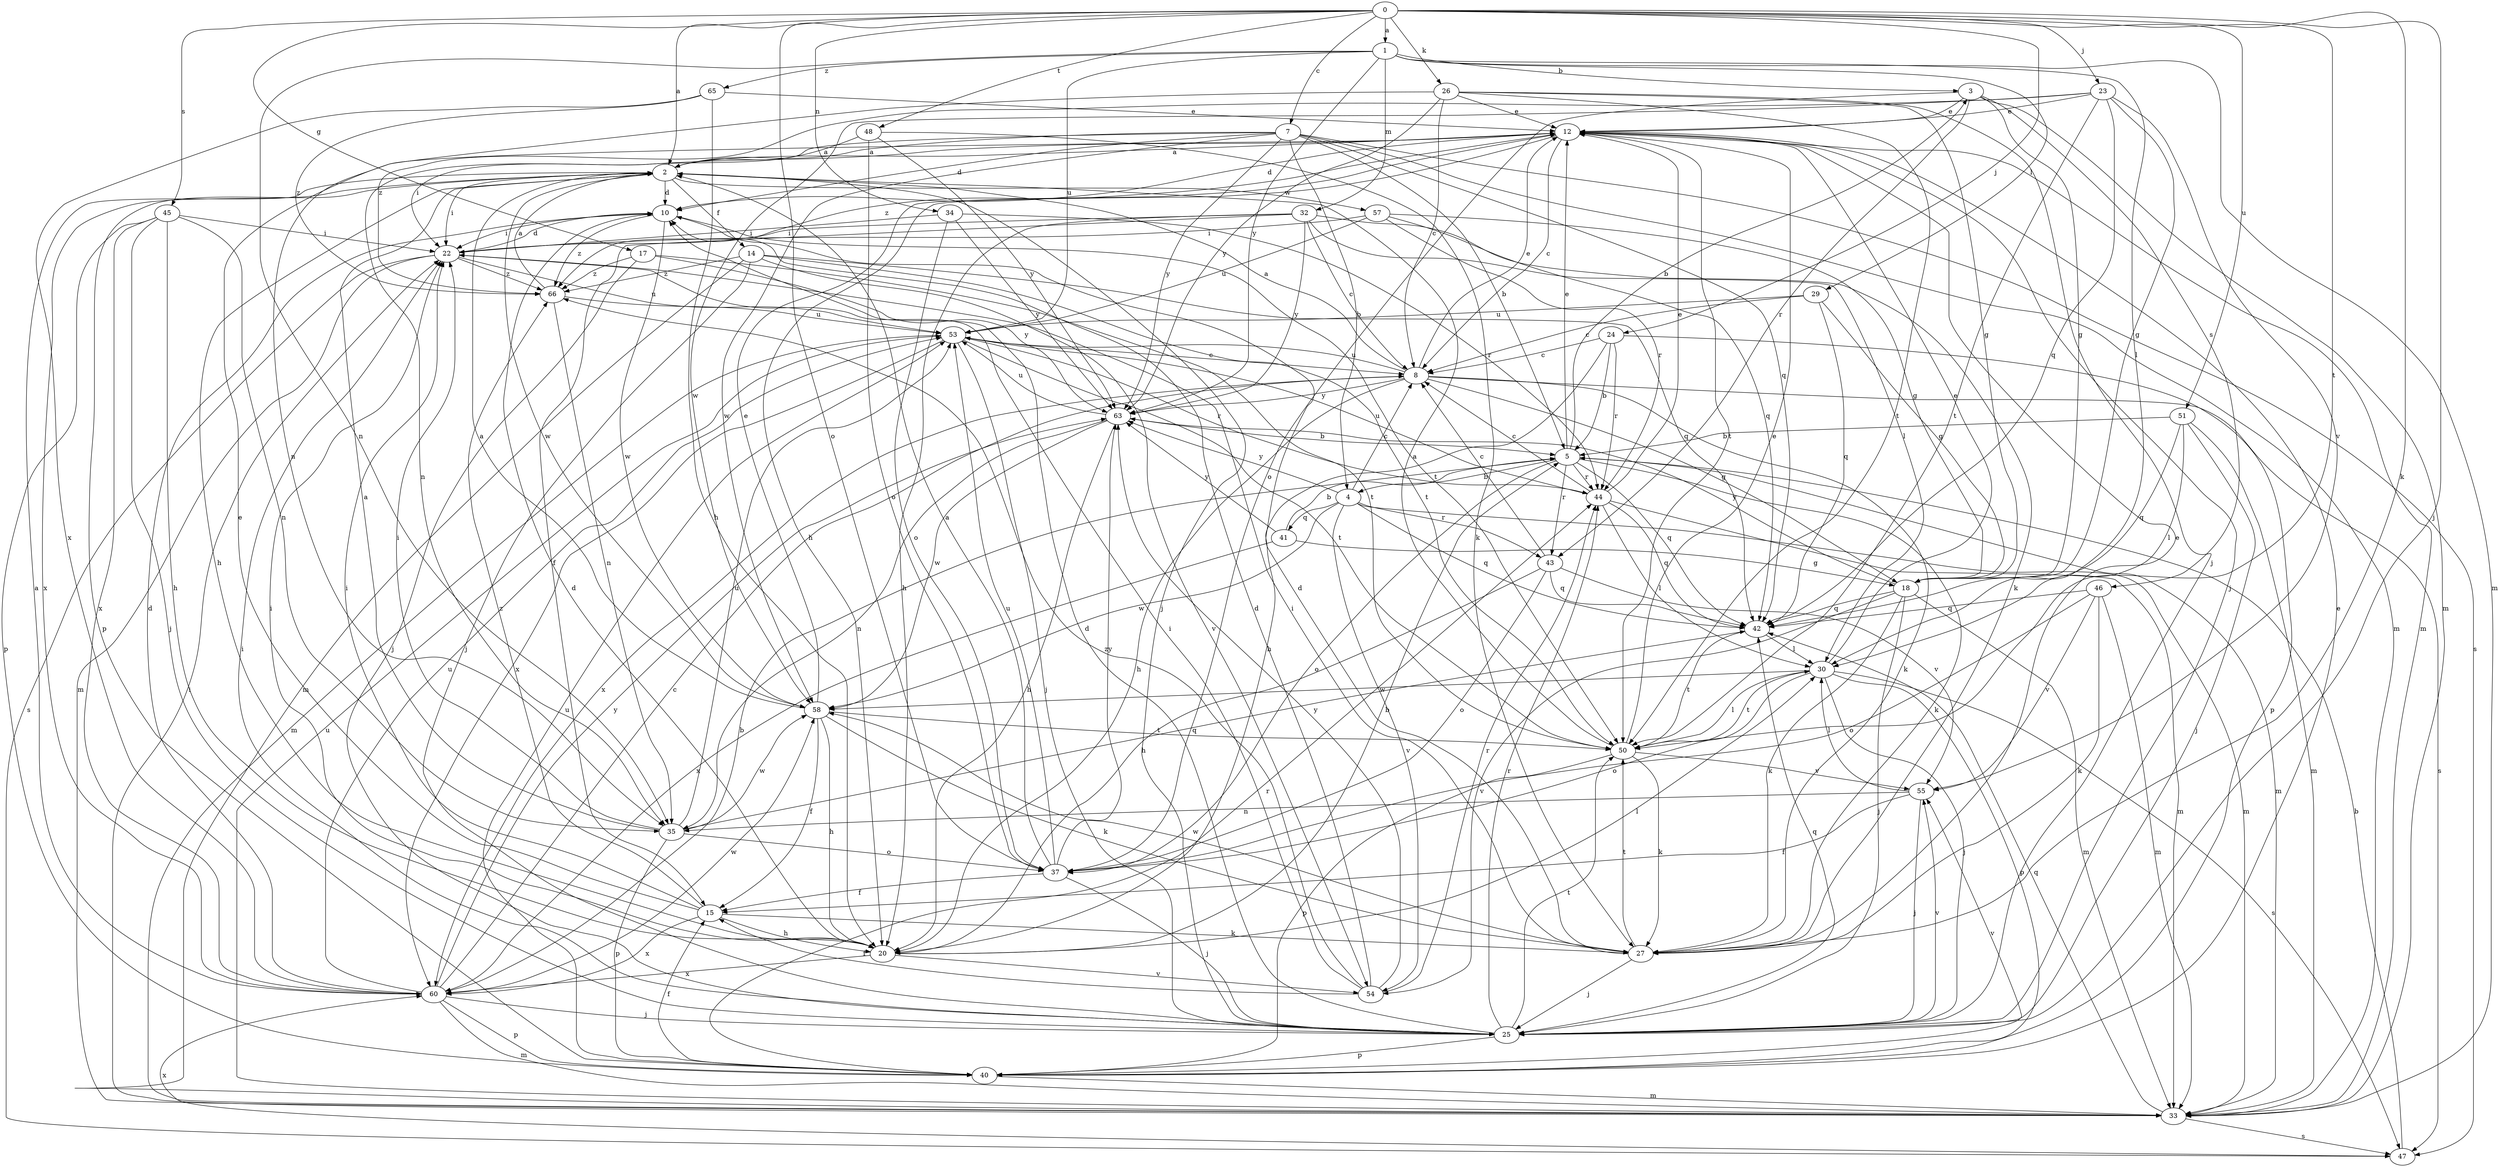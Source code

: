strict digraph  {
0;
1;
2;
3;
4;
5;
7;
8;
10;
12;
14;
15;
17;
18;
20;
22;
23;
24;
25;
26;
27;
29;
30;
32;
33;
34;
35;
37;
40;
41;
42;
43;
44;
45;
46;
47;
48;
50;
51;
53;
54;
55;
57;
58;
60;
63;
65;
66;
0 -> 1  [label=a];
0 -> 2  [label=a];
0 -> 7  [label=c];
0 -> 17  [label=g];
0 -> 23  [label=j];
0 -> 24  [label=j];
0 -> 25  [label=j];
0 -> 26  [label=k];
0 -> 27  [label=k];
0 -> 34  [label=n];
0 -> 37  [label=o];
0 -> 45  [label=s];
0 -> 48  [label=t];
0 -> 50  [label=t];
0 -> 51  [label=u];
1 -> 3  [label=b];
1 -> 29  [label=l];
1 -> 30  [label=l];
1 -> 32  [label=m];
1 -> 33  [label=m];
1 -> 35  [label=n];
1 -> 53  [label=u];
1 -> 63  [label=y];
1 -> 65  [label=z];
2 -> 10  [label=d];
2 -> 14  [label=f];
2 -> 20  [label=h];
2 -> 22  [label=i];
2 -> 25  [label=j];
2 -> 40  [label=p];
2 -> 57  [label=w];
2 -> 58  [label=w];
2 -> 60  [label=x];
3 -> 12  [label=e];
3 -> 18  [label=g];
3 -> 33  [label=m];
3 -> 37  [label=o];
3 -> 43  [label=r];
3 -> 46  [label=s];
4 -> 8  [label=c];
4 -> 33  [label=m];
4 -> 41  [label=q];
4 -> 42  [label=q];
4 -> 43  [label=r];
4 -> 54  [label=v];
4 -> 58  [label=w];
4 -> 63  [label=y];
5 -> 3  [label=b];
5 -> 4  [label=b];
5 -> 12  [label=e];
5 -> 27  [label=k];
5 -> 33  [label=m];
5 -> 37  [label=o];
5 -> 42  [label=q];
5 -> 43  [label=r];
5 -> 44  [label=r];
7 -> 2  [label=a];
7 -> 4  [label=b];
7 -> 5  [label=b];
7 -> 10  [label=d];
7 -> 22  [label=i];
7 -> 33  [label=m];
7 -> 42  [label=q];
7 -> 47  [label=s];
7 -> 58  [label=w];
7 -> 63  [label=y];
8 -> 2  [label=a];
8 -> 12  [label=e];
8 -> 18  [label=g];
8 -> 20  [label=h];
8 -> 27  [label=k];
8 -> 47  [label=s];
8 -> 53  [label=u];
8 -> 60  [label=x];
8 -> 63  [label=y];
10 -> 22  [label=i];
10 -> 50  [label=t];
10 -> 58  [label=w];
10 -> 66  [label=z];
12 -> 2  [label=a];
12 -> 8  [label=c];
12 -> 10  [label=d];
12 -> 20  [label=h];
12 -> 25  [label=j];
12 -> 33  [label=m];
12 -> 35  [label=n];
12 -> 50  [label=t];
12 -> 66  [label=z];
14 -> 25  [label=j];
14 -> 33  [label=m];
14 -> 42  [label=q];
14 -> 50  [label=t];
14 -> 54  [label=v];
14 -> 66  [label=z];
15 -> 12  [label=e];
15 -> 20  [label=h];
15 -> 22  [label=i];
15 -> 27  [label=k];
15 -> 60  [label=x];
15 -> 66  [label=z];
17 -> 25  [label=j];
17 -> 50  [label=t];
17 -> 63  [label=y];
17 -> 66  [label=z];
18 -> 25  [label=j];
18 -> 27  [label=k];
18 -> 33  [label=m];
18 -> 42  [label=q];
18 -> 54  [label=v];
18 -> 63  [label=y];
20 -> 5  [label=b];
20 -> 10  [label=d];
20 -> 22  [label=i];
20 -> 30  [label=l];
20 -> 54  [label=v];
20 -> 60  [label=x];
22 -> 10  [label=d];
22 -> 33  [label=m];
22 -> 47  [label=s];
22 -> 53  [label=u];
22 -> 66  [label=z];
23 -> 12  [label=e];
23 -> 18  [label=g];
23 -> 42  [label=q];
23 -> 50  [label=t];
23 -> 55  [label=v];
23 -> 58  [label=w];
23 -> 66  [label=z];
24 -> 5  [label=b];
24 -> 8  [label=c];
24 -> 20  [label=h];
24 -> 40  [label=p];
24 -> 44  [label=r];
25 -> 10  [label=d];
25 -> 22  [label=i];
25 -> 40  [label=p];
25 -> 42  [label=q];
25 -> 44  [label=r];
25 -> 50  [label=t];
25 -> 55  [label=v];
26 -> 8  [label=c];
26 -> 12  [label=e];
26 -> 18  [label=g];
26 -> 25  [label=j];
26 -> 35  [label=n];
26 -> 50  [label=t];
26 -> 63  [label=y];
27 -> 10  [label=d];
27 -> 12  [label=e];
27 -> 22  [label=i];
27 -> 25  [label=j];
27 -> 50  [label=t];
27 -> 58  [label=w];
29 -> 8  [label=c];
29 -> 18  [label=g];
29 -> 42  [label=q];
29 -> 53  [label=u];
30 -> 12  [label=e];
30 -> 25  [label=j];
30 -> 37  [label=o];
30 -> 40  [label=p];
30 -> 47  [label=s];
30 -> 50  [label=t];
30 -> 58  [label=w];
32 -> 8  [label=c];
32 -> 15  [label=f];
32 -> 20  [label=h];
32 -> 22  [label=i];
32 -> 27  [label=k];
32 -> 30  [label=l];
32 -> 63  [label=y];
33 -> 22  [label=i];
33 -> 42  [label=q];
33 -> 47  [label=s];
33 -> 53  [label=u];
34 -> 22  [label=i];
34 -> 37  [label=o];
34 -> 44  [label=r];
34 -> 63  [label=y];
35 -> 2  [label=a];
35 -> 22  [label=i];
35 -> 37  [label=o];
35 -> 40  [label=p];
35 -> 42  [label=q];
35 -> 53  [label=u];
35 -> 58  [label=w];
37 -> 2  [label=a];
37 -> 15  [label=f];
37 -> 25  [label=j];
37 -> 53  [label=u];
37 -> 63  [label=y];
40 -> 12  [label=e];
40 -> 15  [label=f];
40 -> 33  [label=m];
40 -> 44  [label=r];
40 -> 53  [label=u];
40 -> 55  [label=v];
41 -> 5  [label=b];
41 -> 18  [label=g];
41 -> 60  [label=x];
41 -> 63  [label=y];
42 -> 30  [label=l];
42 -> 50  [label=t];
43 -> 8  [label=c];
43 -> 20  [label=h];
43 -> 37  [label=o];
43 -> 42  [label=q];
43 -> 55  [label=v];
44 -> 8  [label=c];
44 -> 12  [label=e];
44 -> 30  [label=l];
44 -> 33  [label=m];
44 -> 42  [label=q];
44 -> 53  [label=u];
45 -> 20  [label=h];
45 -> 22  [label=i];
45 -> 25  [label=j];
45 -> 35  [label=n];
45 -> 40  [label=p];
45 -> 60  [label=x];
46 -> 27  [label=k];
46 -> 33  [label=m];
46 -> 37  [label=o];
46 -> 42  [label=q];
46 -> 55  [label=v];
47 -> 5  [label=b];
47 -> 60  [label=x];
48 -> 2  [label=a];
48 -> 27  [label=k];
48 -> 37  [label=o];
48 -> 63  [label=y];
50 -> 2  [label=a];
50 -> 12  [label=e];
50 -> 27  [label=k];
50 -> 30  [label=l];
50 -> 40  [label=p];
50 -> 55  [label=v];
51 -> 5  [label=b];
51 -> 25  [label=j];
51 -> 30  [label=l];
51 -> 33  [label=m];
51 -> 42  [label=q];
53 -> 8  [label=c];
53 -> 25  [label=j];
53 -> 33  [label=m];
53 -> 44  [label=r];
53 -> 50  [label=t];
53 -> 60  [label=x];
54 -> 10  [label=d];
54 -> 15  [label=f];
54 -> 22  [label=i];
54 -> 44  [label=r];
54 -> 63  [label=y];
54 -> 66  [label=z];
55 -> 15  [label=f];
55 -> 25  [label=j];
55 -> 30  [label=l];
55 -> 35  [label=n];
57 -> 18  [label=g];
57 -> 22  [label=i];
57 -> 42  [label=q];
57 -> 44  [label=r];
57 -> 53  [label=u];
58 -> 2  [label=a];
58 -> 12  [label=e];
58 -> 15  [label=f];
58 -> 20  [label=h];
58 -> 27  [label=k];
58 -> 50  [label=t];
60 -> 2  [label=a];
60 -> 5  [label=b];
60 -> 8  [label=c];
60 -> 10  [label=d];
60 -> 25  [label=j];
60 -> 33  [label=m];
60 -> 40  [label=p];
60 -> 53  [label=u];
60 -> 58  [label=w];
60 -> 63  [label=y];
63 -> 5  [label=b];
63 -> 20  [label=h];
63 -> 35  [label=n];
63 -> 53  [label=u];
63 -> 58  [label=w];
65 -> 12  [label=e];
65 -> 20  [label=h];
65 -> 60  [label=x];
65 -> 66  [label=z];
66 -> 2  [label=a];
66 -> 35  [label=n];
66 -> 53  [label=u];
}
